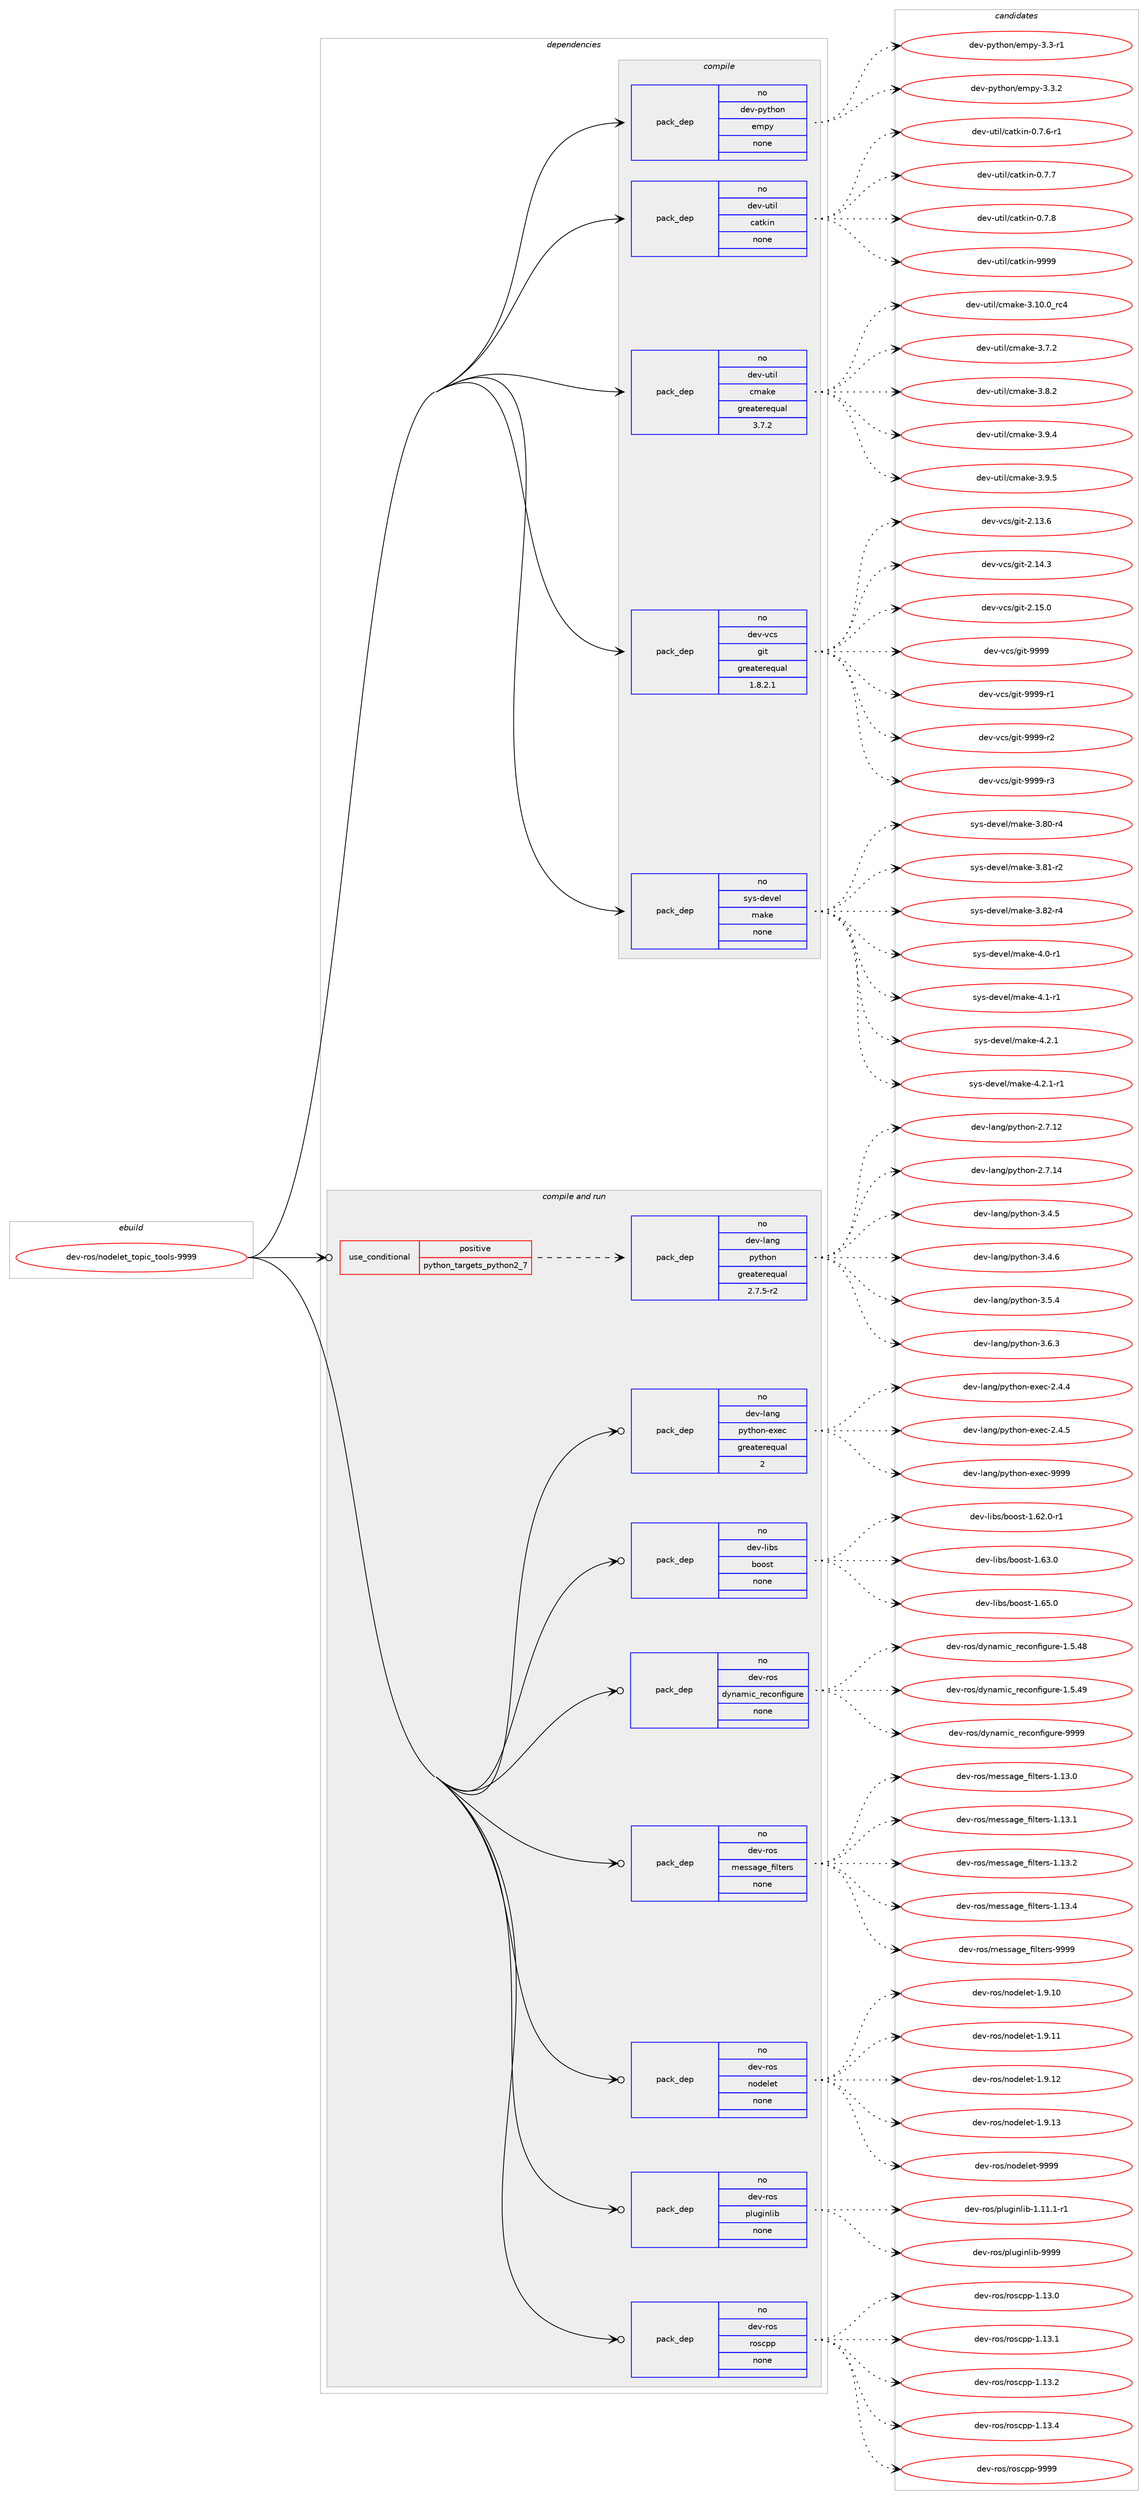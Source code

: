 digraph prolog {

# *************
# Graph options
# *************

newrank=true;
concentrate=true;
compound=true;
graph [rankdir=LR,fontname=Helvetica,fontsize=10,ranksep=1.5];#, ranksep=2.5, nodesep=0.2];
edge  [arrowhead=vee];
node  [fontname=Helvetica,fontsize=10];

# **********
# The ebuild
# **********

subgraph cluster_leftcol {
color=gray;
rank=same;
label=<<i>ebuild</i>>;
id [label="dev-ros/nodelet_topic_tools-9999", color=red, width=4, href="../dev-ros/nodelet_topic_tools-9999.svg"];
}

# ****************
# The dependencies
# ****************

subgraph cluster_midcol {
color=gray;
label=<<i>dependencies</i>>;
subgraph cluster_compile {
fillcolor="#eeeeee";
style=filled;
label=<<i>compile</i>>;
subgraph pack155720 {
dependency205688 [label=<<TABLE BORDER="0" CELLBORDER="1" CELLSPACING="0" CELLPADDING="4" WIDTH="220"><TR><TD ROWSPAN="6" CELLPADDING="30">pack_dep</TD></TR><TR><TD WIDTH="110">no</TD></TR><TR><TD>dev-python</TD></TR><TR><TD>empy</TD></TR><TR><TD>none</TD></TR><TR><TD></TD></TR></TABLE>>, shape=none, color=blue];
}
id:e -> dependency205688:w [weight=20,style="solid",arrowhead="vee"];
subgraph pack155721 {
dependency205689 [label=<<TABLE BORDER="0" CELLBORDER="1" CELLSPACING="0" CELLPADDING="4" WIDTH="220"><TR><TD ROWSPAN="6" CELLPADDING="30">pack_dep</TD></TR><TR><TD WIDTH="110">no</TD></TR><TR><TD>dev-util</TD></TR><TR><TD>catkin</TD></TR><TR><TD>none</TD></TR><TR><TD></TD></TR></TABLE>>, shape=none, color=blue];
}
id:e -> dependency205689:w [weight=20,style="solid",arrowhead="vee"];
subgraph pack155722 {
dependency205690 [label=<<TABLE BORDER="0" CELLBORDER="1" CELLSPACING="0" CELLPADDING="4" WIDTH="220"><TR><TD ROWSPAN="6" CELLPADDING="30">pack_dep</TD></TR><TR><TD WIDTH="110">no</TD></TR><TR><TD>dev-util</TD></TR><TR><TD>cmake</TD></TR><TR><TD>greaterequal</TD></TR><TR><TD>3.7.2</TD></TR></TABLE>>, shape=none, color=blue];
}
id:e -> dependency205690:w [weight=20,style="solid",arrowhead="vee"];
subgraph pack155723 {
dependency205691 [label=<<TABLE BORDER="0" CELLBORDER="1" CELLSPACING="0" CELLPADDING="4" WIDTH="220"><TR><TD ROWSPAN="6" CELLPADDING="30">pack_dep</TD></TR><TR><TD WIDTH="110">no</TD></TR><TR><TD>dev-vcs</TD></TR><TR><TD>git</TD></TR><TR><TD>greaterequal</TD></TR><TR><TD>1.8.2.1</TD></TR></TABLE>>, shape=none, color=blue];
}
id:e -> dependency205691:w [weight=20,style="solid",arrowhead="vee"];
subgraph pack155724 {
dependency205692 [label=<<TABLE BORDER="0" CELLBORDER="1" CELLSPACING="0" CELLPADDING="4" WIDTH="220"><TR><TD ROWSPAN="6" CELLPADDING="30">pack_dep</TD></TR><TR><TD WIDTH="110">no</TD></TR><TR><TD>sys-devel</TD></TR><TR><TD>make</TD></TR><TR><TD>none</TD></TR><TR><TD></TD></TR></TABLE>>, shape=none, color=blue];
}
id:e -> dependency205692:w [weight=20,style="solid",arrowhead="vee"];
}
subgraph cluster_compileandrun {
fillcolor="#eeeeee";
style=filled;
label=<<i>compile and run</i>>;
subgraph cond45981 {
dependency205693 [label=<<TABLE BORDER="0" CELLBORDER="1" CELLSPACING="0" CELLPADDING="4"><TR><TD ROWSPAN="3" CELLPADDING="10">use_conditional</TD></TR><TR><TD>positive</TD></TR><TR><TD>python_targets_python2_7</TD></TR></TABLE>>, shape=none, color=red];
subgraph pack155725 {
dependency205694 [label=<<TABLE BORDER="0" CELLBORDER="1" CELLSPACING="0" CELLPADDING="4" WIDTH="220"><TR><TD ROWSPAN="6" CELLPADDING="30">pack_dep</TD></TR><TR><TD WIDTH="110">no</TD></TR><TR><TD>dev-lang</TD></TR><TR><TD>python</TD></TR><TR><TD>greaterequal</TD></TR><TR><TD>2.7.5-r2</TD></TR></TABLE>>, shape=none, color=blue];
}
dependency205693:e -> dependency205694:w [weight=20,style="dashed",arrowhead="vee"];
}
id:e -> dependency205693:w [weight=20,style="solid",arrowhead="odotvee"];
subgraph pack155726 {
dependency205695 [label=<<TABLE BORDER="0" CELLBORDER="1" CELLSPACING="0" CELLPADDING="4" WIDTH="220"><TR><TD ROWSPAN="6" CELLPADDING="30">pack_dep</TD></TR><TR><TD WIDTH="110">no</TD></TR><TR><TD>dev-lang</TD></TR><TR><TD>python-exec</TD></TR><TR><TD>greaterequal</TD></TR><TR><TD>2</TD></TR></TABLE>>, shape=none, color=blue];
}
id:e -> dependency205695:w [weight=20,style="solid",arrowhead="odotvee"];
subgraph pack155727 {
dependency205696 [label=<<TABLE BORDER="0" CELLBORDER="1" CELLSPACING="0" CELLPADDING="4" WIDTH="220"><TR><TD ROWSPAN="6" CELLPADDING="30">pack_dep</TD></TR><TR><TD WIDTH="110">no</TD></TR><TR><TD>dev-libs</TD></TR><TR><TD>boost</TD></TR><TR><TD>none</TD></TR><TR><TD></TD></TR></TABLE>>, shape=none, color=blue];
}
id:e -> dependency205696:w [weight=20,style="solid",arrowhead="odotvee"];
subgraph pack155728 {
dependency205697 [label=<<TABLE BORDER="0" CELLBORDER="1" CELLSPACING="0" CELLPADDING="4" WIDTH="220"><TR><TD ROWSPAN="6" CELLPADDING="30">pack_dep</TD></TR><TR><TD WIDTH="110">no</TD></TR><TR><TD>dev-ros</TD></TR><TR><TD>dynamic_reconfigure</TD></TR><TR><TD>none</TD></TR><TR><TD></TD></TR></TABLE>>, shape=none, color=blue];
}
id:e -> dependency205697:w [weight=20,style="solid",arrowhead="odotvee"];
subgraph pack155729 {
dependency205698 [label=<<TABLE BORDER="0" CELLBORDER="1" CELLSPACING="0" CELLPADDING="4" WIDTH="220"><TR><TD ROWSPAN="6" CELLPADDING="30">pack_dep</TD></TR><TR><TD WIDTH="110">no</TD></TR><TR><TD>dev-ros</TD></TR><TR><TD>message_filters</TD></TR><TR><TD>none</TD></TR><TR><TD></TD></TR></TABLE>>, shape=none, color=blue];
}
id:e -> dependency205698:w [weight=20,style="solid",arrowhead="odotvee"];
subgraph pack155730 {
dependency205699 [label=<<TABLE BORDER="0" CELLBORDER="1" CELLSPACING="0" CELLPADDING="4" WIDTH="220"><TR><TD ROWSPAN="6" CELLPADDING="30">pack_dep</TD></TR><TR><TD WIDTH="110">no</TD></TR><TR><TD>dev-ros</TD></TR><TR><TD>nodelet</TD></TR><TR><TD>none</TD></TR><TR><TD></TD></TR></TABLE>>, shape=none, color=blue];
}
id:e -> dependency205699:w [weight=20,style="solid",arrowhead="odotvee"];
subgraph pack155731 {
dependency205700 [label=<<TABLE BORDER="0" CELLBORDER="1" CELLSPACING="0" CELLPADDING="4" WIDTH="220"><TR><TD ROWSPAN="6" CELLPADDING="30">pack_dep</TD></TR><TR><TD WIDTH="110">no</TD></TR><TR><TD>dev-ros</TD></TR><TR><TD>pluginlib</TD></TR><TR><TD>none</TD></TR><TR><TD></TD></TR></TABLE>>, shape=none, color=blue];
}
id:e -> dependency205700:w [weight=20,style="solid",arrowhead="odotvee"];
subgraph pack155732 {
dependency205701 [label=<<TABLE BORDER="0" CELLBORDER="1" CELLSPACING="0" CELLPADDING="4" WIDTH="220"><TR><TD ROWSPAN="6" CELLPADDING="30">pack_dep</TD></TR><TR><TD WIDTH="110">no</TD></TR><TR><TD>dev-ros</TD></TR><TR><TD>roscpp</TD></TR><TR><TD>none</TD></TR><TR><TD></TD></TR></TABLE>>, shape=none, color=blue];
}
id:e -> dependency205701:w [weight=20,style="solid",arrowhead="odotvee"];
}
subgraph cluster_run {
fillcolor="#eeeeee";
style=filled;
label=<<i>run</i>>;
}
}

# **************
# The candidates
# **************

subgraph cluster_choices {
rank=same;
color=gray;
label=<<i>candidates</i>>;

subgraph choice155720 {
color=black;
nodesep=1;
choice1001011184511212111610411111047101109112121455146514511449 [label="dev-python/empy-3.3-r1", color=red, width=4,href="../dev-python/empy-3.3-r1.svg"];
choice1001011184511212111610411111047101109112121455146514650 [label="dev-python/empy-3.3.2", color=red, width=4,href="../dev-python/empy-3.3.2.svg"];
dependency205688:e -> choice1001011184511212111610411111047101109112121455146514511449:w [style=dotted,weight="100"];
dependency205688:e -> choice1001011184511212111610411111047101109112121455146514650:w [style=dotted,weight="100"];
}
subgraph choice155721 {
color=black;
nodesep=1;
choice100101118451171161051084799971161071051104548465546544511449 [label="dev-util/catkin-0.7.6-r1", color=red, width=4,href="../dev-util/catkin-0.7.6-r1.svg"];
choice10010111845117116105108479997116107105110454846554655 [label="dev-util/catkin-0.7.7", color=red, width=4,href="../dev-util/catkin-0.7.7.svg"];
choice10010111845117116105108479997116107105110454846554656 [label="dev-util/catkin-0.7.8", color=red, width=4,href="../dev-util/catkin-0.7.8.svg"];
choice100101118451171161051084799971161071051104557575757 [label="dev-util/catkin-9999", color=red, width=4,href="../dev-util/catkin-9999.svg"];
dependency205689:e -> choice100101118451171161051084799971161071051104548465546544511449:w [style=dotted,weight="100"];
dependency205689:e -> choice10010111845117116105108479997116107105110454846554655:w [style=dotted,weight="100"];
dependency205689:e -> choice10010111845117116105108479997116107105110454846554656:w [style=dotted,weight="100"];
dependency205689:e -> choice100101118451171161051084799971161071051104557575757:w [style=dotted,weight="100"];
}
subgraph choice155722 {
color=black;
nodesep=1;
choice1001011184511711610510847991099710710145514649484648951149952 [label="dev-util/cmake-3.10.0_rc4", color=red, width=4,href="../dev-util/cmake-3.10.0_rc4.svg"];
choice10010111845117116105108479910997107101455146554650 [label="dev-util/cmake-3.7.2", color=red, width=4,href="../dev-util/cmake-3.7.2.svg"];
choice10010111845117116105108479910997107101455146564650 [label="dev-util/cmake-3.8.2", color=red, width=4,href="../dev-util/cmake-3.8.2.svg"];
choice10010111845117116105108479910997107101455146574652 [label="dev-util/cmake-3.9.4", color=red, width=4,href="../dev-util/cmake-3.9.4.svg"];
choice10010111845117116105108479910997107101455146574653 [label="dev-util/cmake-3.9.5", color=red, width=4,href="../dev-util/cmake-3.9.5.svg"];
dependency205690:e -> choice1001011184511711610510847991099710710145514649484648951149952:w [style=dotted,weight="100"];
dependency205690:e -> choice10010111845117116105108479910997107101455146554650:w [style=dotted,weight="100"];
dependency205690:e -> choice10010111845117116105108479910997107101455146564650:w [style=dotted,weight="100"];
dependency205690:e -> choice10010111845117116105108479910997107101455146574652:w [style=dotted,weight="100"];
dependency205690:e -> choice10010111845117116105108479910997107101455146574653:w [style=dotted,weight="100"];
}
subgraph choice155723 {
color=black;
nodesep=1;
choice10010111845118991154710310511645504649514654 [label="dev-vcs/git-2.13.6", color=red, width=4,href="../dev-vcs/git-2.13.6.svg"];
choice10010111845118991154710310511645504649524651 [label="dev-vcs/git-2.14.3", color=red, width=4,href="../dev-vcs/git-2.14.3.svg"];
choice10010111845118991154710310511645504649534648 [label="dev-vcs/git-2.15.0", color=red, width=4,href="../dev-vcs/git-2.15.0.svg"];
choice1001011184511899115471031051164557575757 [label="dev-vcs/git-9999", color=red, width=4,href="../dev-vcs/git-9999.svg"];
choice10010111845118991154710310511645575757574511449 [label="dev-vcs/git-9999-r1", color=red, width=4,href="../dev-vcs/git-9999-r1.svg"];
choice10010111845118991154710310511645575757574511450 [label="dev-vcs/git-9999-r2", color=red, width=4,href="../dev-vcs/git-9999-r2.svg"];
choice10010111845118991154710310511645575757574511451 [label="dev-vcs/git-9999-r3", color=red, width=4,href="../dev-vcs/git-9999-r3.svg"];
dependency205691:e -> choice10010111845118991154710310511645504649514654:w [style=dotted,weight="100"];
dependency205691:e -> choice10010111845118991154710310511645504649524651:w [style=dotted,weight="100"];
dependency205691:e -> choice10010111845118991154710310511645504649534648:w [style=dotted,weight="100"];
dependency205691:e -> choice1001011184511899115471031051164557575757:w [style=dotted,weight="100"];
dependency205691:e -> choice10010111845118991154710310511645575757574511449:w [style=dotted,weight="100"];
dependency205691:e -> choice10010111845118991154710310511645575757574511450:w [style=dotted,weight="100"];
dependency205691:e -> choice10010111845118991154710310511645575757574511451:w [style=dotted,weight="100"];
}
subgraph choice155724 {
color=black;
nodesep=1;
choice11512111545100101118101108471099710710145514656484511452 [label="sys-devel/make-3.80-r4", color=red, width=4,href="../sys-devel/make-3.80-r4.svg"];
choice11512111545100101118101108471099710710145514656494511450 [label="sys-devel/make-3.81-r2", color=red, width=4,href="../sys-devel/make-3.81-r2.svg"];
choice11512111545100101118101108471099710710145514656504511452 [label="sys-devel/make-3.82-r4", color=red, width=4,href="../sys-devel/make-3.82-r4.svg"];
choice115121115451001011181011084710997107101455246484511449 [label="sys-devel/make-4.0-r1", color=red, width=4,href="../sys-devel/make-4.0-r1.svg"];
choice115121115451001011181011084710997107101455246494511449 [label="sys-devel/make-4.1-r1", color=red, width=4,href="../sys-devel/make-4.1-r1.svg"];
choice115121115451001011181011084710997107101455246504649 [label="sys-devel/make-4.2.1", color=red, width=4,href="../sys-devel/make-4.2.1.svg"];
choice1151211154510010111810110847109971071014552465046494511449 [label="sys-devel/make-4.2.1-r1", color=red, width=4,href="../sys-devel/make-4.2.1-r1.svg"];
dependency205692:e -> choice11512111545100101118101108471099710710145514656484511452:w [style=dotted,weight="100"];
dependency205692:e -> choice11512111545100101118101108471099710710145514656494511450:w [style=dotted,weight="100"];
dependency205692:e -> choice11512111545100101118101108471099710710145514656504511452:w [style=dotted,weight="100"];
dependency205692:e -> choice115121115451001011181011084710997107101455246484511449:w [style=dotted,weight="100"];
dependency205692:e -> choice115121115451001011181011084710997107101455246494511449:w [style=dotted,weight="100"];
dependency205692:e -> choice115121115451001011181011084710997107101455246504649:w [style=dotted,weight="100"];
dependency205692:e -> choice1151211154510010111810110847109971071014552465046494511449:w [style=dotted,weight="100"];
}
subgraph choice155725 {
color=black;
nodesep=1;
choice10010111845108971101034711212111610411111045504655464950 [label="dev-lang/python-2.7.12", color=red, width=4,href="../dev-lang/python-2.7.12.svg"];
choice10010111845108971101034711212111610411111045504655464952 [label="dev-lang/python-2.7.14", color=red, width=4,href="../dev-lang/python-2.7.14.svg"];
choice100101118451089711010347112121116104111110455146524653 [label="dev-lang/python-3.4.5", color=red, width=4,href="../dev-lang/python-3.4.5.svg"];
choice100101118451089711010347112121116104111110455146524654 [label="dev-lang/python-3.4.6", color=red, width=4,href="../dev-lang/python-3.4.6.svg"];
choice100101118451089711010347112121116104111110455146534652 [label="dev-lang/python-3.5.4", color=red, width=4,href="../dev-lang/python-3.5.4.svg"];
choice100101118451089711010347112121116104111110455146544651 [label="dev-lang/python-3.6.3", color=red, width=4,href="../dev-lang/python-3.6.3.svg"];
dependency205694:e -> choice10010111845108971101034711212111610411111045504655464950:w [style=dotted,weight="100"];
dependency205694:e -> choice10010111845108971101034711212111610411111045504655464952:w [style=dotted,weight="100"];
dependency205694:e -> choice100101118451089711010347112121116104111110455146524653:w [style=dotted,weight="100"];
dependency205694:e -> choice100101118451089711010347112121116104111110455146524654:w [style=dotted,weight="100"];
dependency205694:e -> choice100101118451089711010347112121116104111110455146534652:w [style=dotted,weight="100"];
dependency205694:e -> choice100101118451089711010347112121116104111110455146544651:w [style=dotted,weight="100"];
}
subgraph choice155726 {
color=black;
nodesep=1;
choice1001011184510897110103471121211161041111104510112010199455046524652 [label="dev-lang/python-exec-2.4.4", color=red, width=4,href="../dev-lang/python-exec-2.4.4.svg"];
choice1001011184510897110103471121211161041111104510112010199455046524653 [label="dev-lang/python-exec-2.4.5", color=red, width=4,href="../dev-lang/python-exec-2.4.5.svg"];
choice10010111845108971101034711212111610411111045101120101994557575757 [label="dev-lang/python-exec-9999", color=red, width=4,href="../dev-lang/python-exec-9999.svg"];
dependency205695:e -> choice1001011184510897110103471121211161041111104510112010199455046524652:w [style=dotted,weight="100"];
dependency205695:e -> choice1001011184510897110103471121211161041111104510112010199455046524653:w [style=dotted,weight="100"];
dependency205695:e -> choice10010111845108971101034711212111610411111045101120101994557575757:w [style=dotted,weight="100"];
}
subgraph choice155727 {
color=black;
nodesep=1;
choice10010111845108105981154798111111115116454946545046484511449 [label="dev-libs/boost-1.62.0-r1", color=red, width=4,href="../dev-libs/boost-1.62.0-r1.svg"];
choice1001011184510810598115479811111111511645494654514648 [label="dev-libs/boost-1.63.0", color=red, width=4,href="../dev-libs/boost-1.63.0.svg"];
choice1001011184510810598115479811111111511645494654534648 [label="dev-libs/boost-1.65.0", color=red, width=4,href="../dev-libs/boost-1.65.0.svg"];
dependency205696:e -> choice10010111845108105981154798111111115116454946545046484511449:w [style=dotted,weight="100"];
dependency205696:e -> choice1001011184510810598115479811111111511645494654514648:w [style=dotted,weight="100"];
dependency205696:e -> choice1001011184510810598115479811111111511645494654534648:w [style=dotted,weight="100"];
}
subgraph choice155728 {
color=black;
nodesep=1;
choice10010111845114111115471001211109710910599951141019911111010210510311711410145494653465256 [label="dev-ros/dynamic_reconfigure-1.5.48", color=red, width=4,href="../dev-ros/dynamic_reconfigure-1.5.48.svg"];
choice10010111845114111115471001211109710910599951141019911111010210510311711410145494653465257 [label="dev-ros/dynamic_reconfigure-1.5.49", color=red, width=4,href="../dev-ros/dynamic_reconfigure-1.5.49.svg"];
choice1001011184511411111547100121110971091059995114101991111101021051031171141014557575757 [label="dev-ros/dynamic_reconfigure-9999", color=red, width=4,href="../dev-ros/dynamic_reconfigure-9999.svg"];
dependency205697:e -> choice10010111845114111115471001211109710910599951141019911111010210510311711410145494653465256:w [style=dotted,weight="100"];
dependency205697:e -> choice10010111845114111115471001211109710910599951141019911111010210510311711410145494653465257:w [style=dotted,weight="100"];
dependency205697:e -> choice1001011184511411111547100121110971091059995114101991111101021051031171141014557575757:w [style=dotted,weight="100"];
}
subgraph choice155729 {
color=black;
nodesep=1;
choice1001011184511411111547109101115115971031019510210510811610111411545494649514648 [label="dev-ros/message_filters-1.13.0", color=red, width=4,href="../dev-ros/message_filters-1.13.0.svg"];
choice1001011184511411111547109101115115971031019510210510811610111411545494649514649 [label="dev-ros/message_filters-1.13.1", color=red, width=4,href="../dev-ros/message_filters-1.13.1.svg"];
choice1001011184511411111547109101115115971031019510210510811610111411545494649514650 [label="dev-ros/message_filters-1.13.2", color=red, width=4,href="../dev-ros/message_filters-1.13.2.svg"];
choice1001011184511411111547109101115115971031019510210510811610111411545494649514652 [label="dev-ros/message_filters-1.13.4", color=red, width=4,href="../dev-ros/message_filters-1.13.4.svg"];
choice100101118451141111154710910111511597103101951021051081161011141154557575757 [label="dev-ros/message_filters-9999", color=red, width=4,href="../dev-ros/message_filters-9999.svg"];
dependency205698:e -> choice1001011184511411111547109101115115971031019510210510811610111411545494649514648:w [style=dotted,weight="100"];
dependency205698:e -> choice1001011184511411111547109101115115971031019510210510811610111411545494649514649:w [style=dotted,weight="100"];
dependency205698:e -> choice1001011184511411111547109101115115971031019510210510811610111411545494649514650:w [style=dotted,weight="100"];
dependency205698:e -> choice1001011184511411111547109101115115971031019510210510811610111411545494649514652:w [style=dotted,weight="100"];
dependency205698:e -> choice100101118451141111154710910111511597103101951021051081161011141154557575757:w [style=dotted,weight="100"];
}
subgraph choice155730 {
color=black;
nodesep=1;
choice100101118451141111154711011110010110810111645494657464948 [label="dev-ros/nodelet-1.9.10", color=red, width=4,href="../dev-ros/nodelet-1.9.10.svg"];
choice100101118451141111154711011110010110810111645494657464949 [label="dev-ros/nodelet-1.9.11", color=red, width=4,href="../dev-ros/nodelet-1.9.11.svg"];
choice100101118451141111154711011110010110810111645494657464950 [label="dev-ros/nodelet-1.9.12", color=red, width=4,href="../dev-ros/nodelet-1.9.12.svg"];
choice100101118451141111154711011110010110810111645494657464951 [label="dev-ros/nodelet-1.9.13", color=red, width=4,href="../dev-ros/nodelet-1.9.13.svg"];
choice10010111845114111115471101111001011081011164557575757 [label="dev-ros/nodelet-9999", color=red, width=4,href="../dev-ros/nodelet-9999.svg"];
dependency205699:e -> choice100101118451141111154711011110010110810111645494657464948:w [style=dotted,weight="100"];
dependency205699:e -> choice100101118451141111154711011110010110810111645494657464949:w [style=dotted,weight="100"];
dependency205699:e -> choice100101118451141111154711011110010110810111645494657464950:w [style=dotted,weight="100"];
dependency205699:e -> choice100101118451141111154711011110010110810111645494657464951:w [style=dotted,weight="100"];
dependency205699:e -> choice10010111845114111115471101111001011081011164557575757:w [style=dotted,weight="100"];
}
subgraph choice155731 {
color=black;
nodesep=1;
choice100101118451141111154711210811710310511010810598454946494946494511449 [label="dev-ros/pluginlib-1.11.1-r1", color=red, width=4,href="../dev-ros/pluginlib-1.11.1-r1.svg"];
choice1001011184511411111547112108117103105110108105984557575757 [label="dev-ros/pluginlib-9999", color=red, width=4,href="../dev-ros/pluginlib-9999.svg"];
dependency205700:e -> choice100101118451141111154711210811710310511010810598454946494946494511449:w [style=dotted,weight="100"];
dependency205700:e -> choice1001011184511411111547112108117103105110108105984557575757:w [style=dotted,weight="100"];
}
subgraph choice155732 {
color=black;
nodesep=1;
choice10010111845114111115471141111159911211245494649514648 [label="dev-ros/roscpp-1.13.0", color=red, width=4,href="../dev-ros/roscpp-1.13.0.svg"];
choice10010111845114111115471141111159911211245494649514649 [label="dev-ros/roscpp-1.13.1", color=red, width=4,href="../dev-ros/roscpp-1.13.1.svg"];
choice10010111845114111115471141111159911211245494649514650 [label="dev-ros/roscpp-1.13.2", color=red, width=4,href="../dev-ros/roscpp-1.13.2.svg"];
choice10010111845114111115471141111159911211245494649514652 [label="dev-ros/roscpp-1.13.4", color=red, width=4,href="../dev-ros/roscpp-1.13.4.svg"];
choice1001011184511411111547114111115991121124557575757 [label="dev-ros/roscpp-9999", color=red, width=4,href="../dev-ros/roscpp-9999.svg"];
dependency205701:e -> choice10010111845114111115471141111159911211245494649514648:w [style=dotted,weight="100"];
dependency205701:e -> choice10010111845114111115471141111159911211245494649514649:w [style=dotted,weight="100"];
dependency205701:e -> choice10010111845114111115471141111159911211245494649514650:w [style=dotted,weight="100"];
dependency205701:e -> choice10010111845114111115471141111159911211245494649514652:w [style=dotted,weight="100"];
dependency205701:e -> choice1001011184511411111547114111115991121124557575757:w [style=dotted,weight="100"];
}
}

}
